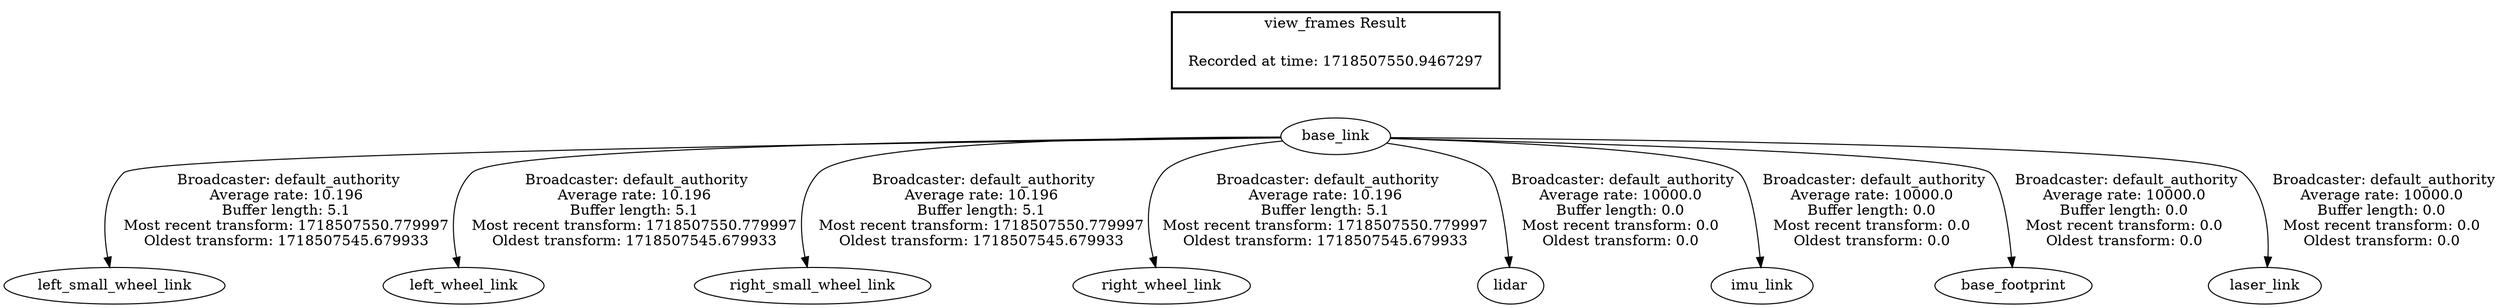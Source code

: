 digraph G {
"base_link" -> "left_small_wheel_link"[label=" Broadcaster: default_authority\nAverage rate: 10.196\nBuffer length: 5.1\nMost recent transform: 1718507550.779997\nOldest transform: 1718507545.679933\n"];
"base_link" -> "left_wheel_link"[label=" Broadcaster: default_authority\nAverage rate: 10.196\nBuffer length: 5.1\nMost recent transform: 1718507550.779997\nOldest transform: 1718507545.679933\n"];
"base_link" -> "right_small_wheel_link"[label=" Broadcaster: default_authority\nAverage rate: 10.196\nBuffer length: 5.1\nMost recent transform: 1718507550.779997\nOldest transform: 1718507545.679933\n"];
"base_link" -> "right_wheel_link"[label=" Broadcaster: default_authority\nAverage rate: 10.196\nBuffer length: 5.1\nMost recent transform: 1718507550.779997\nOldest transform: 1718507545.679933\n"];
"base_link" -> "lidar"[label=" Broadcaster: default_authority\nAverage rate: 10000.0\nBuffer length: 0.0\nMost recent transform: 0.0\nOldest transform: 0.0\n"];
"base_link" -> "imu_link"[label=" Broadcaster: default_authority\nAverage rate: 10000.0\nBuffer length: 0.0\nMost recent transform: 0.0\nOldest transform: 0.0\n"];
"base_link" -> "base_footprint"[label=" Broadcaster: default_authority\nAverage rate: 10000.0\nBuffer length: 0.0\nMost recent transform: 0.0\nOldest transform: 0.0\n"];
"base_link" -> "laser_link"[label=" Broadcaster: default_authority\nAverage rate: 10000.0\nBuffer length: 0.0\nMost recent transform: 0.0\nOldest transform: 0.0\n"];
edge [style=invis];
 subgraph cluster_legend { style=bold; color=black; label ="view_frames Result";
"Recorded at time: 1718507550.9467297"[ shape=plaintext ] ;
}->"base_link";
}